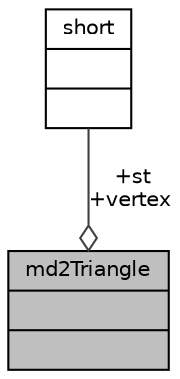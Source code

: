 digraph "md2Triangle"
{
 // LATEX_PDF_SIZE
  edge [fontname="Helvetica",fontsize="10",labelfontname="Helvetica",labelfontsize="10"];
  node [fontname="Helvetica",fontsize="10",shape=record];
  Node1 [label="{md2Triangle\n||}",height=0.2,width=0.4,color="black", fillcolor="grey75", style="filled", fontcolor="black",tooltip=" "];
  Node2 -> Node1 [color="grey25",fontsize="10",style="solid",label=" +st\n+vertex" ,arrowhead="odiamond",fontname="Helvetica"];
  Node2 [label="{short\n||}",height=0.2,width=0.4,color="black", fillcolor="white", style="filled",tooltip=" "];
}
